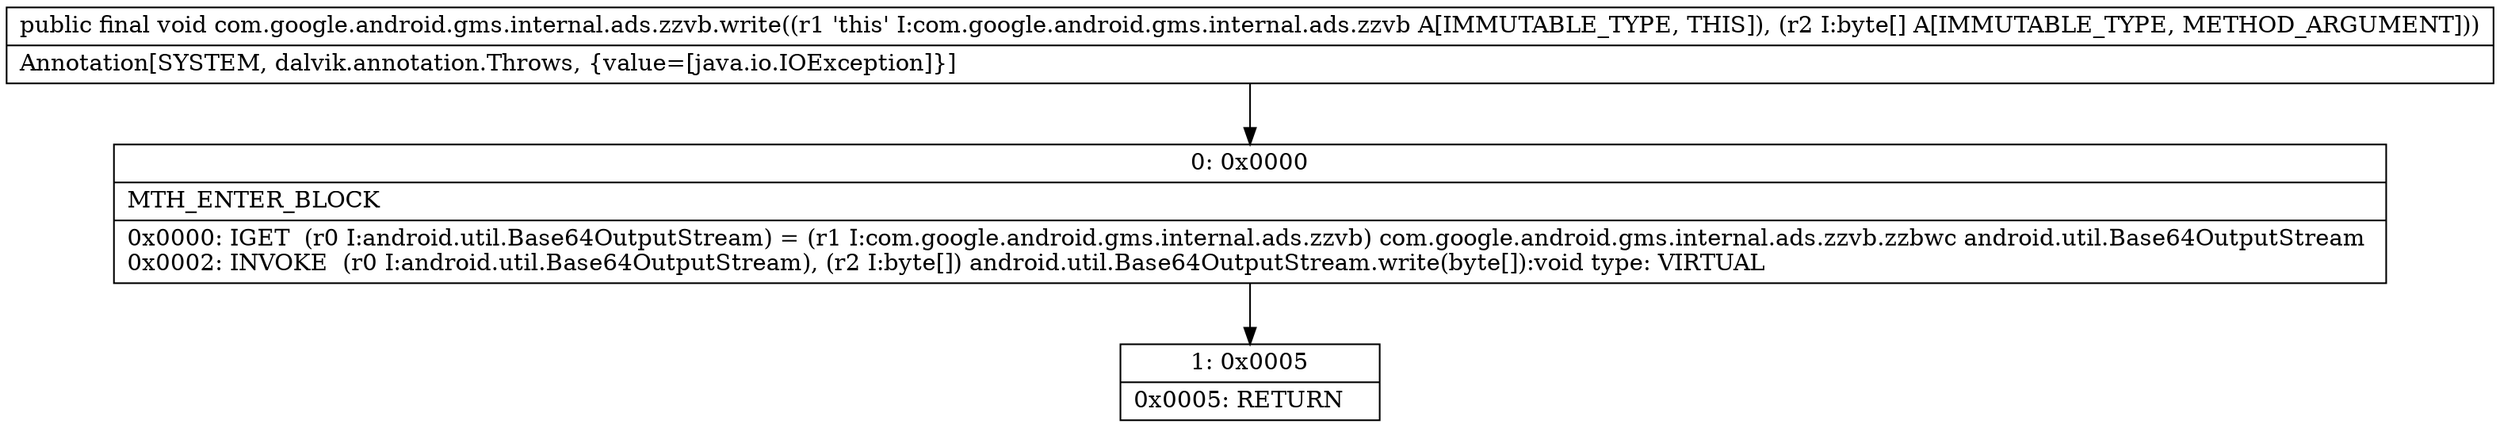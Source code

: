 digraph "CFG forcom.google.android.gms.internal.ads.zzvb.write([B)V" {
Node_0 [shape=record,label="{0\:\ 0x0000|MTH_ENTER_BLOCK\l|0x0000: IGET  (r0 I:android.util.Base64OutputStream) = (r1 I:com.google.android.gms.internal.ads.zzvb) com.google.android.gms.internal.ads.zzvb.zzbwc android.util.Base64OutputStream \l0x0002: INVOKE  (r0 I:android.util.Base64OutputStream), (r2 I:byte[]) android.util.Base64OutputStream.write(byte[]):void type: VIRTUAL \l}"];
Node_1 [shape=record,label="{1\:\ 0x0005|0x0005: RETURN   \l}"];
MethodNode[shape=record,label="{public final void com.google.android.gms.internal.ads.zzvb.write((r1 'this' I:com.google.android.gms.internal.ads.zzvb A[IMMUTABLE_TYPE, THIS]), (r2 I:byte[] A[IMMUTABLE_TYPE, METHOD_ARGUMENT]))  | Annotation[SYSTEM, dalvik.annotation.Throws, \{value=[java.io.IOException]\}]\l}"];
MethodNode -> Node_0;
Node_0 -> Node_1;
}

